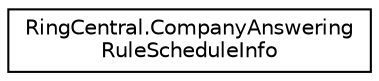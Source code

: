 digraph "Graphical Class Hierarchy"
{
 // LATEX_PDF_SIZE
  edge [fontname="Helvetica",fontsize="10",labelfontname="Helvetica",labelfontsize="10"];
  node [fontname="Helvetica",fontsize="10",shape=record];
  rankdir="LR";
  Node0 [label="RingCentral.CompanyAnswering\lRuleScheduleInfo",height=0.2,width=0.4,color="black", fillcolor="white", style="filled",URL="$classRingCentral_1_1CompanyAnsweringRuleScheduleInfo.html",tooltip="Schedule when an answering rule should be applied"];
}
